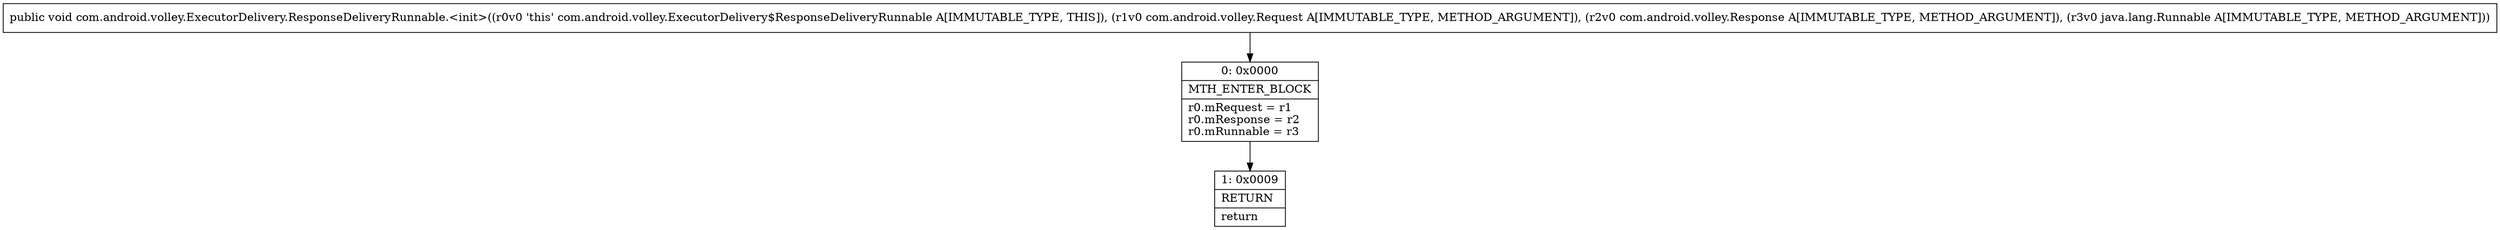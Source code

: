 digraph "CFG forcom.android.volley.ExecutorDelivery.ResponseDeliveryRunnable.\<init\>(Lcom\/android\/volley\/Request;Lcom\/android\/volley\/Response;Ljava\/lang\/Runnable;)V" {
Node_0 [shape=record,label="{0\:\ 0x0000|MTH_ENTER_BLOCK\l|r0.mRequest = r1\lr0.mResponse = r2\lr0.mRunnable = r3\l}"];
Node_1 [shape=record,label="{1\:\ 0x0009|RETURN\l|return\l}"];
MethodNode[shape=record,label="{public void com.android.volley.ExecutorDelivery.ResponseDeliveryRunnable.\<init\>((r0v0 'this' com.android.volley.ExecutorDelivery$ResponseDeliveryRunnable A[IMMUTABLE_TYPE, THIS]), (r1v0 com.android.volley.Request A[IMMUTABLE_TYPE, METHOD_ARGUMENT]), (r2v0 com.android.volley.Response A[IMMUTABLE_TYPE, METHOD_ARGUMENT]), (r3v0 java.lang.Runnable A[IMMUTABLE_TYPE, METHOD_ARGUMENT])) }"];
MethodNode -> Node_0;
Node_0 -> Node_1;
}

